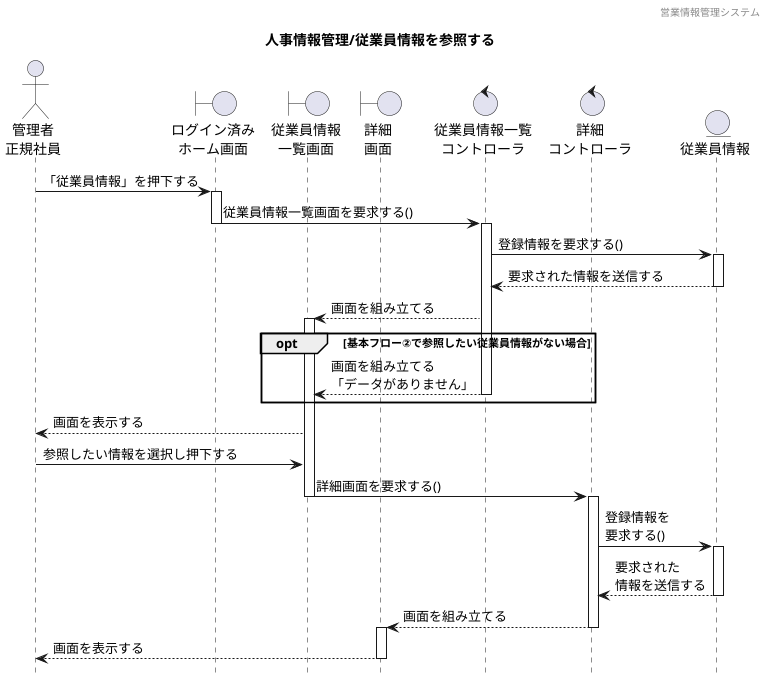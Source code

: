 @startuml ../../images/従業員情報マスタ/従業員情報管理_参照

' 下アイコン除去
hide footbox
' ヘッダー
header 営業情報管理システム
' タイトル
title 人事情報管理/従業員情報を参照する


' actor "" as 
actor "管理者\n正規社員" as a1

' boundary "" as 
boundary "ログイン済み\nホーム画面" as b1
boundary "従業員情報\n一覧画面" as b2
boundary "詳細\n画面" as b3

' control "" as 
control "従業員情報一覧\nコントローラ" as c1
control "詳細\nコントローラ" as c2

' entity "" as
entity "従業員情報" as e1


' ログイン済みホーム画面から一覧表示までのシーケンス
a1 -> b1 : 「従業員情報」を押下する
activate b1
b1 -> c1 : 従業員情報一覧画面を要求する()
deactivate b1
activate c1
c1 -> e1 : 登録情報を要求する()
activate e1
c1 <-- e1 : 要求された情報を送信する
deactivate e1
b2 <-- c1 : 画面を組み立てる
activate b2

' 代替フロー
opt 基本フロー②で参照したい従業員情報がない場合
b2 <-- c1 : 画面を組み立てる\n「データがありません」
deactivate c1
end

activate b2
a1 <-- b2 : 画面を表示する
a1 -> b2 : 参照したい情報を選択し押下する
b2 -> c2 : 詳細画面を要求する()
deactivate b2
activate c2


c2 -> e1 : 登録情報を\n要求する()
activate e1
c2 <-- e1 : 要求された\n情報を送信する
deactivate e1
b3 <-- c2 : 画面を組み立てる
deactivate c2
activate b3
a1 <-- b3 : 画面を表示する
deactivate b3



@enduml